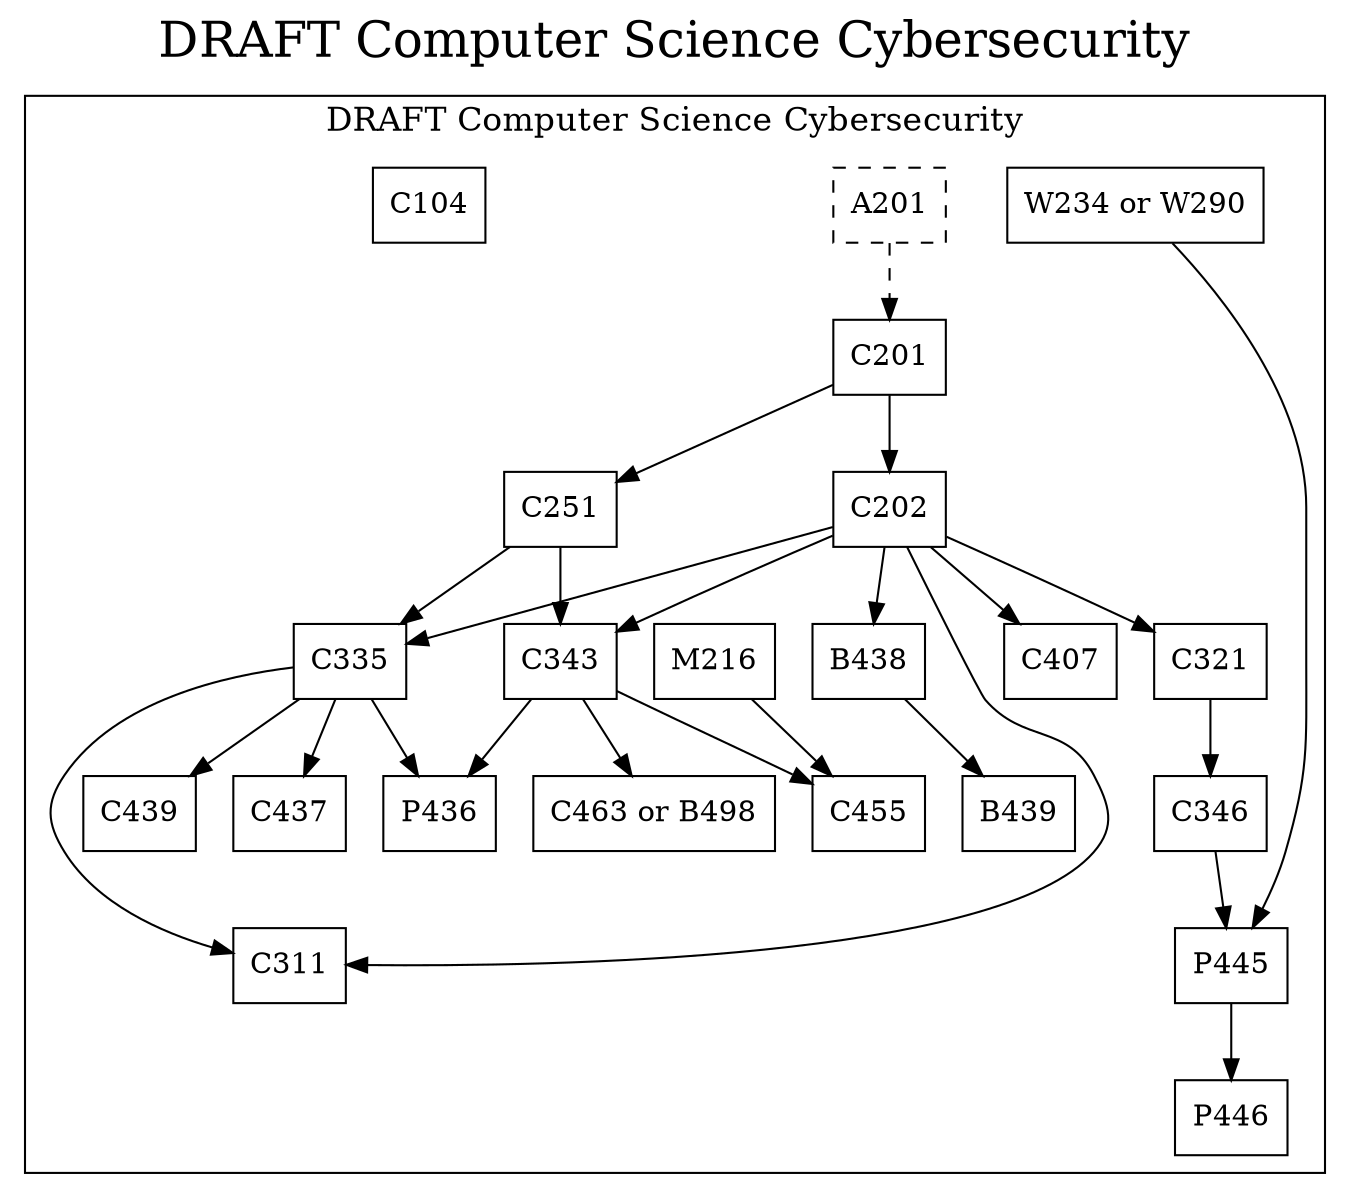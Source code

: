 digraph G {
node[style=solid]; rankdir=TB;
node [shape=record]
layout="dot"

labelloc=t
fontsize=24
label="DRAFT Computer Science Cybersecurity\n"

subgraph cluster0 {
fontsize=16
style="solid"

C437->C311 [style=invis]
W234orW290->C201 [style=invis]
A201 [style=dashed]
C104
W234orW290 [label="W234 or W290"]  {rank="max";}
C201
C202
C251
C335 [group=1]
C343 [group=1]
C321 [group=1]
C346 [group=1]
B438 [group=2]
B439 [group=2]
P436 [group=2]
C437 [group=2]
C455 [group=2]
P445 [group=3]
P446 [group=3]
C407 [group=2]
C439 [group=2]
C463orB498 [label="C463 or B498"]
M216
}

A201->C201 [style=dashed]
C201->C202
C201->C251
C202->C335
C202->C407
C202->B438
B438->B439
C335->C439
C251->C335
C251->C343
C202->C343
C321->C346
C202->C311
C202->C321
C335->C311
C335->C437
C343->P436
C343->C463orB498
C335->P436
M216->C455
C343->C455
C346->P445
W234orW290->P445
P445->P446

}
